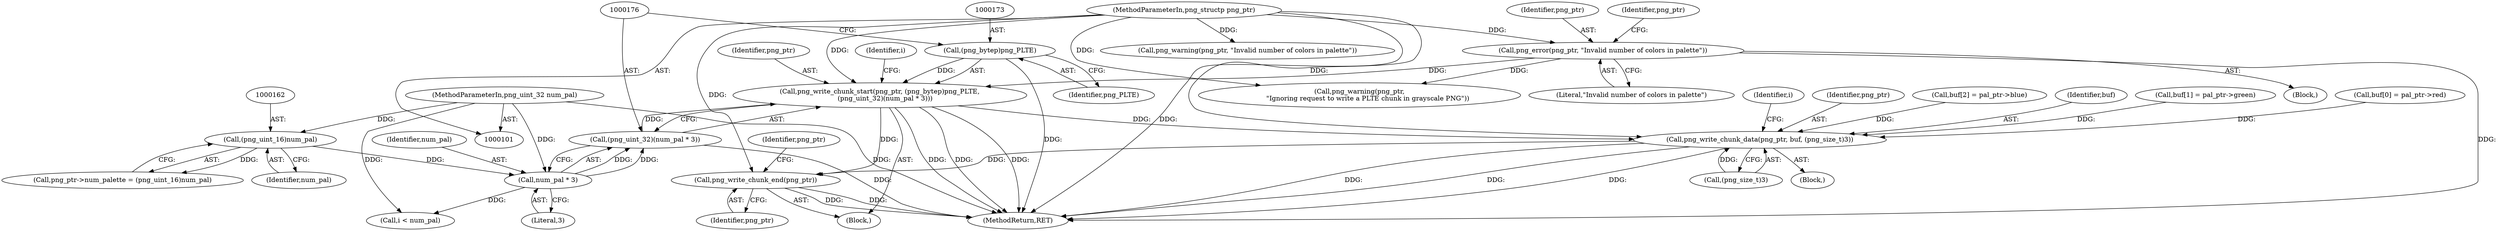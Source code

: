 digraph "0_Chrome_7f3d85b096f66870a15b37c2f40b219b2e292693_31@API" {
"1000170" [label="(Call,png_write_chunk_start(png_ptr, (png_bytep)png_PLTE,\n     (png_uint_32)(num_pal * 3)))"];
"1000136" [label="(Call,png_error(png_ptr, \"Invalid number of colors in palette\"))"];
"1000102" [label="(MethodParameterIn,png_structp png_ptr)"];
"1000172" [label="(Call,(png_bytep)png_PLTE)"];
"1000175" [label="(Call,(png_uint_32)(num_pal * 3))"];
"1000177" [label="(Call,num_pal * 3)"];
"1000161" [label="(Call,(png_uint_16)num_pal)"];
"1000104" [label="(MethodParameterIn,png_uint_32 num_pal)"];
"1000218" [label="(Call,png_write_chunk_data(png_ptr, buf, (png_size_t)3))"];
"1000224" [label="(Call,png_write_chunk_end(png_ptr))"];
"1000193" [label="(Identifier,i)"];
"1000219" [label="(Identifier,png_ptr)"];
"1000218" [label="(Call,png_write_chunk_data(png_ptr, buf, (png_size_t)3))"];
"1000183" [label="(Identifier,i)"];
"1000175" [label="(Call,(png_uint_32)(num_pal * 3))"];
"1000170" [label="(Call,png_write_chunk_start(png_ptr, (png_bytep)png_PLTE,\n     (png_uint_32)(num_pal * 3)))"];
"1000149" [label="(Identifier,png_ptr)"];
"1000211" [label="(Call,buf[2] = pal_ptr->blue)"];
"1000161" [label="(Call,(png_uint_16)num_pal)"];
"1000163" [label="(Identifier,num_pal)"];
"1000172" [label="(Call,(png_bytep)png_PLTE)"];
"1000105" [label="(Block,)"];
"1000224" [label="(Call,png_write_chunk_end(png_ptr))"];
"1000157" [label="(Call,png_ptr->num_palette = (png_uint_16)num_pal)"];
"1000171" [label="(Identifier,png_ptr)"];
"1000104" [label="(MethodParameterIn,png_uint_32 num_pal)"];
"1000102" [label="(MethodParameterIn,png_structp png_ptr)"];
"1000220" [label="(Identifier,buf)"];
"1000141" [label="(Call,png_warning(png_ptr, \"Invalid number of colors in palette\"))"];
"1000174" [label="(Identifier,png_PLTE)"];
"1000135" [label="(Block,)"];
"1000136" [label="(Call,png_error(png_ptr, \"Invalid number of colors in palette\"))"];
"1000228" [label="(Identifier,png_ptr)"];
"1000188" [label="(Call,i < num_pal)"];
"1000196" [label="(Block,)"];
"1000178" [label="(Identifier,num_pal)"];
"1000177" [label="(Call,num_pal * 3)"];
"1000231" [label="(MethodReturn,RET)"];
"1000138" [label="(Literal,\"Invalid number of colors in palette\")"];
"1000225" [label="(Identifier,png_ptr)"];
"1000204" [label="(Call,buf[1] = pal_ptr->green)"];
"1000179" [label="(Literal,3)"];
"1000137" [label="(Identifier,png_ptr)"];
"1000197" [label="(Call,buf[0] = pal_ptr->red)"];
"1000153" [label="(Call,png_warning(png_ptr,\n        \"Ignoring request to write a PLTE chunk in grayscale PNG\"))"];
"1000221" [label="(Call,(png_size_t)3)"];
"1000170" -> "1000105"  [label="AST: "];
"1000170" -> "1000175"  [label="CFG: "];
"1000171" -> "1000170"  [label="AST: "];
"1000172" -> "1000170"  [label="AST: "];
"1000175" -> "1000170"  [label="AST: "];
"1000183" -> "1000170"  [label="CFG: "];
"1000170" -> "1000231"  [label="DDG: "];
"1000170" -> "1000231"  [label="DDG: "];
"1000170" -> "1000231"  [label="DDG: "];
"1000136" -> "1000170"  [label="DDG: "];
"1000102" -> "1000170"  [label="DDG: "];
"1000172" -> "1000170"  [label="DDG: "];
"1000175" -> "1000170"  [label="DDG: "];
"1000170" -> "1000218"  [label="DDG: "];
"1000170" -> "1000224"  [label="DDG: "];
"1000136" -> "1000135"  [label="AST: "];
"1000136" -> "1000138"  [label="CFG: "];
"1000137" -> "1000136"  [label="AST: "];
"1000138" -> "1000136"  [label="AST: "];
"1000149" -> "1000136"  [label="CFG: "];
"1000136" -> "1000231"  [label="DDG: "];
"1000102" -> "1000136"  [label="DDG: "];
"1000136" -> "1000153"  [label="DDG: "];
"1000102" -> "1000101"  [label="AST: "];
"1000102" -> "1000231"  [label="DDG: "];
"1000102" -> "1000141"  [label="DDG: "];
"1000102" -> "1000153"  [label="DDG: "];
"1000102" -> "1000218"  [label="DDG: "];
"1000102" -> "1000224"  [label="DDG: "];
"1000172" -> "1000174"  [label="CFG: "];
"1000173" -> "1000172"  [label="AST: "];
"1000174" -> "1000172"  [label="AST: "];
"1000176" -> "1000172"  [label="CFG: "];
"1000172" -> "1000231"  [label="DDG: "];
"1000175" -> "1000177"  [label="CFG: "];
"1000176" -> "1000175"  [label="AST: "];
"1000177" -> "1000175"  [label="AST: "];
"1000175" -> "1000231"  [label="DDG: "];
"1000177" -> "1000175"  [label="DDG: "];
"1000177" -> "1000175"  [label="DDG: "];
"1000177" -> "1000179"  [label="CFG: "];
"1000178" -> "1000177"  [label="AST: "];
"1000179" -> "1000177"  [label="AST: "];
"1000161" -> "1000177"  [label="DDG: "];
"1000104" -> "1000177"  [label="DDG: "];
"1000177" -> "1000188"  [label="DDG: "];
"1000161" -> "1000157"  [label="AST: "];
"1000161" -> "1000163"  [label="CFG: "];
"1000162" -> "1000161"  [label="AST: "];
"1000163" -> "1000161"  [label="AST: "];
"1000157" -> "1000161"  [label="CFG: "];
"1000161" -> "1000157"  [label="DDG: "];
"1000104" -> "1000161"  [label="DDG: "];
"1000104" -> "1000101"  [label="AST: "];
"1000104" -> "1000231"  [label="DDG: "];
"1000104" -> "1000188"  [label="DDG: "];
"1000218" -> "1000196"  [label="AST: "];
"1000218" -> "1000221"  [label="CFG: "];
"1000219" -> "1000218"  [label="AST: "];
"1000220" -> "1000218"  [label="AST: "];
"1000221" -> "1000218"  [label="AST: "];
"1000193" -> "1000218"  [label="CFG: "];
"1000218" -> "1000231"  [label="DDG: "];
"1000218" -> "1000231"  [label="DDG: "];
"1000218" -> "1000231"  [label="DDG: "];
"1000211" -> "1000218"  [label="DDG: "];
"1000204" -> "1000218"  [label="DDG: "];
"1000197" -> "1000218"  [label="DDG: "];
"1000221" -> "1000218"  [label="DDG: "];
"1000218" -> "1000224"  [label="DDG: "];
"1000224" -> "1000105"  [label="AST: "];
"1000224" -> "1000225"  [label="CFG: "];
"1000225" -> "1000224"  [label="AST: "];
"1000228" -> "1000224"  [label="CFG: "];
"1000224" -> "1000231"  [label="DDG: "];
"1000224" -> "1000231"  [label="DDG: "];
}
